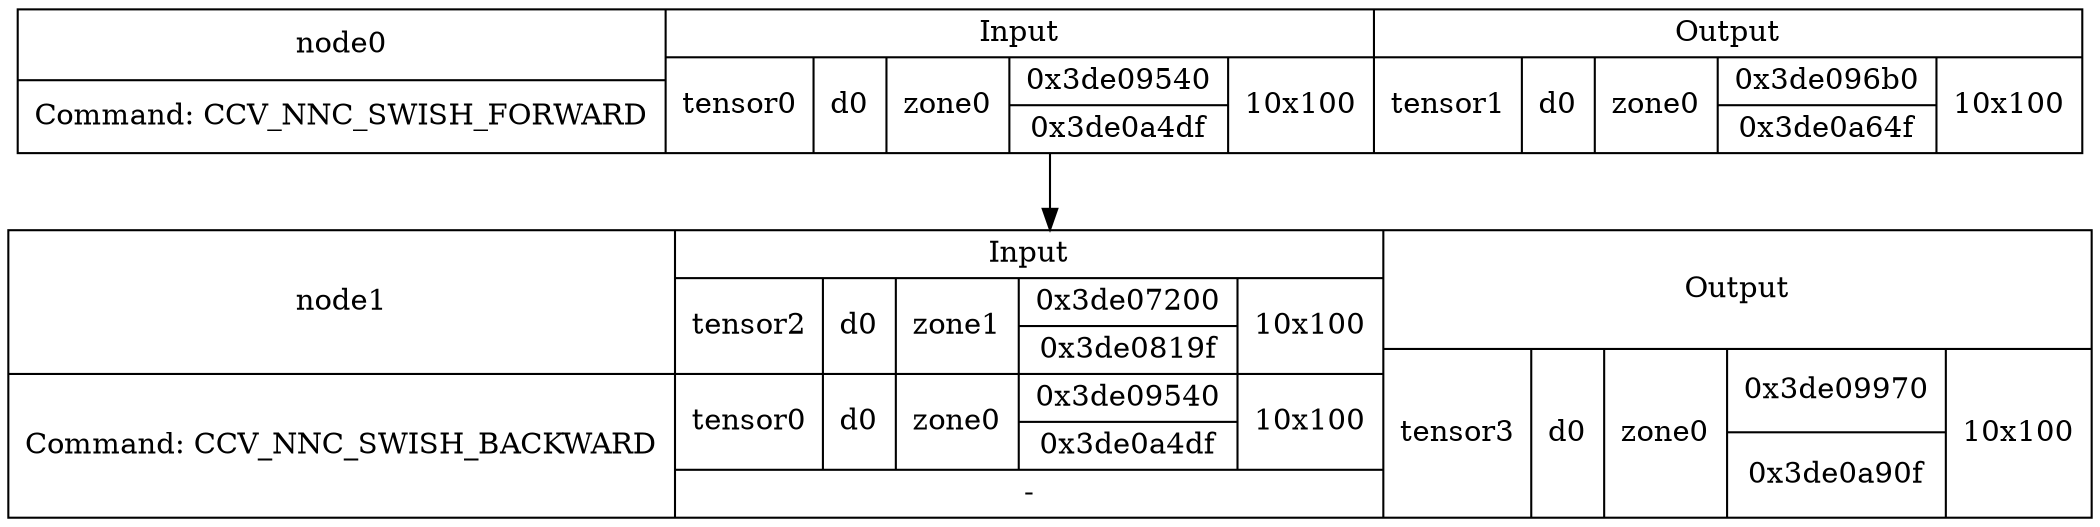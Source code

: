 digraph G {
compound=true;
node0 [shape=record,label="{node0|Command: CCV_NNC_SWISH_FORWARD}|{Input|{tensor0|d0|zone0|{0x3de09540|0x3de0a4df}|10x100}}|{Output|{tensor1|d0|zone0|{0x3de096b0|0x3de0a64f}|10x100}}"];
node1 [shape=record,label="{node1|Command: CCV_NNC_SWISH_BACKWARD}|{Input|{tensor2|d0|zone1|{0x3de07200|0x3de0819f}|10x100}|{tensor0|d0|zone0|{0x3de09540|0x3de0a4df}|10x100}|-}|{Output|{tensor3|d0|zone0|{0x3de09970|0x3de0a90f}|10x100}}"];
node0 -> node1;
}
